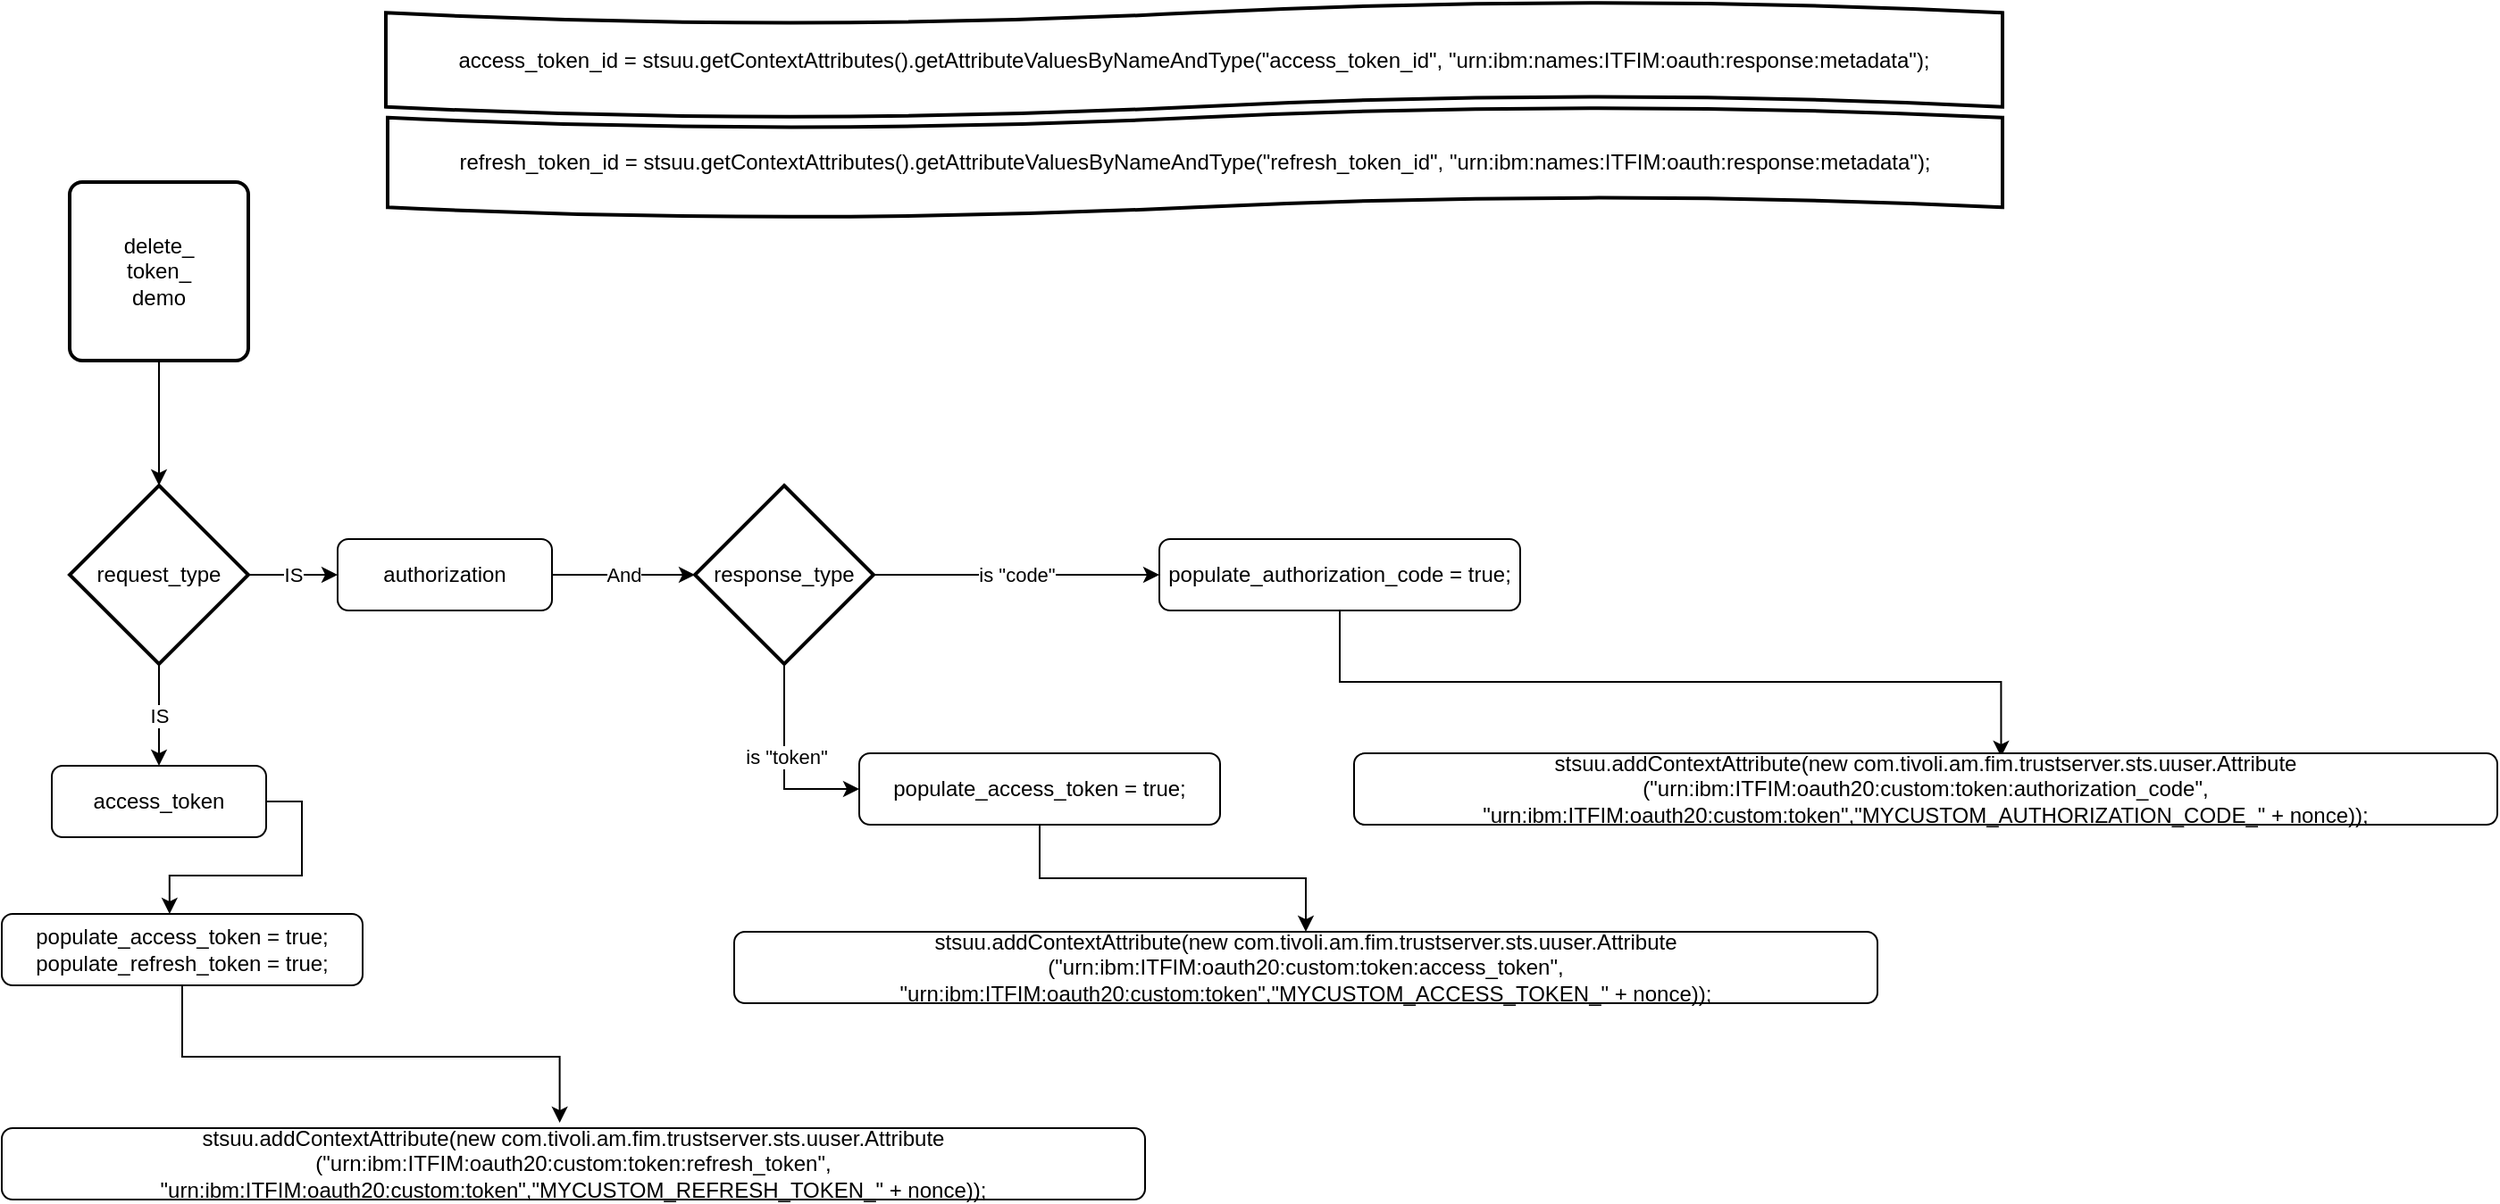 <mxfile version="20.8.18" type="github">
  <diagram id="C5RBs43oDa-KdzZeNtuy" name="Page-1">
    <mxGraphModel dx="1434" dy="788" grid="1" gridSize="10" guides="1" tooltips="1" connect="1" arrows="1" fold="1" page="1" pageScale="1" pageWidth="827" pageHeight="1169" math="0" shadow="0">
      <root>
        <mxCell id="WIyWlLk6GJQsqaUBKTNV-0" />
        <mxCell id="WIyWlLk6GJQsqaUBKTNV-1" parent="WIyWlLk6GJQsqaUBKTNV-0" />
        <mxCell id="8u9az_-6E9huGCgLwTI3-13" value="IS" style="edgeStyle=orthogonalEdgeStyle;rounded=0;orthogonalLoop=1;jettySize=auto;html=1;entryX=0;entryY=0.5;entryDx=0;entryDy=0;" parent="WIyWlLk6GJQsqaUBKTNV-1" source="8u9az_-6E9huGCgLwTI3-10" target="8u9az_-6E9huGCgLwTI3-12" edge="1">
          <mxGeometry relative="1" as="geometry" />
        </mxCell>
        <mxCell id="_euS-0L5MUva1uoUSyzm-1" value="IS" style="edgeStyle=orthogonalEdgeStyle;rounded=0;orthogonalLoop=1;jettySize=auto;html=1;" parent="WIyWlLk6GJQsqaUBKTNV-1" source="8u9az_-6E9huGCgLwTI3-10" target="_euS-0L5MUva1uoUSyzm-0" edge="1">
          <mxGeometry relative="1" as="geometry" />
        </mxCell>
        <mxCell id="8u9az_-6E9huGCgLwTI3-10" value="request_type" style="strokeWidth=2;html=1;shape=mxgraph.flowchart.decision;whiteSpace=wrap;" parent="WIyWlLk6GJQsqaUBKTNV-1" vertex="1">
          <mxGeometry x="108" y="490" width="100" height="100" as="geometry" />
        </mxCell>
        <mxCell id="8u9az_-6E9huGCgLwTI3-15" value="And" style="edgeStyle=orthogonalEdgeStyle;rounded=0;orthogonalLoop=1;jettySize=auto;html=1;" parent="WIyWlLk6GJQsqaUBKTNV-1" source="8u9az_-6E9huGCgLwTI3-12" target="8u9az_-6E9huGCgLwTI3-14" edge="1">
          <mxGeometry relative="1" as="geometry" />
        </mxCell>
        <mxCell id="8u9az_-6E9huGCgLwTI3-12" value="authorization" style="rounded=1;whiteSpace=wrap;html=1;fontSize=12;glass=0;strokeWidth=1;shadow=0;" parent="WIyWlLk6GJQsqaUBKTNV-1" vertex="1">
          <mxGeometry x="258" y="520" width="120" height="40" as="geometry" />
        </mxCell>
        <mxCell id="8u9az_-6E9huGCgLwTI3-17" value="is &quot;code&quot;" style="edgeStyle=orthogonalEdgeStyle;rounded=0;orthogonalLoop=1;jettySize=auto;html=1;" parent="WIyWlLk6GJQsqaUBKTNV-1" source="8u9az_-6E9huGCgLwTI3-14" target="8u9az_-6E9huGCgLwTI3-16" edge="1">
          <mxGeometry relative="1" as="geometry">
            <Array as="points">
              <mxPoint x="640" y="540" />
              <mxPoint x="640" y="540" />
            </Array>
          </mxGeometry>
        </mxCell>
        <mxCell id="6J8a5stnOlsp0kq5DlnN-2" style="edgeStyle=orthogonalEdgeStyle;rounded=0;orthogonalLoop=1;jettySize=auto;html=1;entryX=0;entryY=0.5;entryDx=0;entryDy=0;" parent="WIyWlLk6GJQsqaUBKTNV-1" source="8u9az_-6E9huGCgLwTI3-14" target="6J8a5stnOlsp0kq5DlnN-1" edge="1">
          <mxGeometry relative="1" as="geometry" />
        </mxCell>
        <mxCell id="6J8a5stnOlsp0kq5DlnN-3" value="is &quot;token&quot;" style="edgeLabel;html=1;align=center;verticalAlign=middle;resizable=0;points=[];" parent="6J8a5stnOlsp0kq5DlnN-2" vertex="1" connectable="0">
          <mxGeometry x="-0.081" y="1" relative="1" as="geometry">
            <mxPoint as="offset" />
          </mxGeometry>
        </mxCell>
        <mxCell id="8u9az_-6E9huGCgLwTI3-14" value="response_type" style="strokeWidth=2;html=1;shape=mxgraph.flowchart.decision;whiteSpace=wrap;" parent="WIyWlLk6GJQsqaUBKTNV-1" vertex="1">
          <mxGeometry x="458" y="490" width="100" height="100" as="geometry" />
        </mxCell>
        <mxCell id="6J8a5stnOlsp0kq5DlnN-8" style="edgeStyle=orthogonalEdgeStyle;rounded=0;orthogonalLoop=1;jettySize=auto;html=1;entryX=0.566;entryY=0.05;entryDx=0;entryDy=0;entryPerimeter=0;" parent="WIyWlLk6GJQsqaUBKTNV-1" source="8u9az_-6E9huGCgLwTI3-16" target="6J8a5stnOlsp0kq5DlnN-6" edge="1">
          <mxGeometry relative="1" as="geometry" />
        </mxCell>
        <mxCell id="8u9az_-6E9huGCgLwTI3-16" value="populate_authorization_code = true;" style="rounded=1;whiteSpace=wrap;html=1;fontSize=12;glass=0;strokeWidth=1;shadow=0;" parent="WIyWlLk6GJQsqaUBKTNV-1" vertex="1">
          <mxGeometry x="718" y="520" width="202" height="40" as="geometry" />
        </mxCell>
        <mxCell id="6J8a5stnOlsp0kq5DlnN-0" style="edgeStyle=orthogonalEdgeStyle;rounded=0;orthogonalLoop=1;jettySize=auto;html=1;entryX=0.5;entryY=0;entryDx=0;entryDy=0;entryPerimeter=0;" parent="WIyWlLk6GJQsqaUBKTNV-1" source="FqvtAqR_Rkzib5x8kWpQ-0" target="8u9az_-6E9huGCgLwTI3-10" edge="1">
          <mxGeometry relative="1" as="geometry" />
        </mxCell>
        <mxCell id="FqvtAqR_Rkzib5x8kWpQ-0" value="delete_&lt;br&gt;token_&lt;br&gt;demo" style="rounded=1;whiteSpace=wrap;html=1;absoluteArcSize=1;arcSize=14;strokeWidth=2;" parent="WIyWlLk6GJQsqaUBKTNV-1" vertex="1">
          <mxGeometry x="108" y="320" width="100" height="100" as="geometry" />
        </mxCell>
        <mxCell id="FqvtAqR_Rkzib5x8kWpQ-18" value="access_token_id =&amp;nbsp;stsuu.getContextAttributes().getAttributeValuesByNameAndType(&quot;access_token_id&quot;, &quot;urn:ibm:names:ITFIM:oauth:response:metadata&quot;);" style="shape=tape;whiteSpace=wrap;html=1;strokeWidth=2;size=0.19" parent="WIyWlLk6GJQsqaUBKTNV-1" vertex="1">
          <mxGeometry x="285" y="219" width="905" height="65" as="geometry" />
        </mxCell>
        <mxCell id="6J8a5stnOlsp0kq5DlnN-5" style="edgeStyle=orthogonalEdgeStyle;rounded=0;orthogonalLoop=1;jettySize=auto;html=1;exitX=1;exitY=0.5;exitDx=0;exitDy=0;entryX=0.465;entryY=0;entryDx=0;entryDy=0;entryPerimeter=0;" parent="WIyWlLk6GJQsqaUBKTNV-1" source="_euS-0L5MUva1uoUSyzm-0" target="6J8a5stnOlsp0kq5DlnN-4" edge="1">
          <mxGeometry relative="1" as="geometry" />
        </mxCell>
        <mxCell id="_euS-0L5MUva1uoUSyzm-0" value="access_token" style="rounded=1;whiteSpace=wrap;html=1;fontSize=12;glass=0;strokeWidth=1;shadow=0;" parent="WIyWlLk6GJQsqaUBKTNV-1" vertex="1">
          <mxGeometry x="98" y="647" width="120" height="40" as="geometry" />
        </mxCell>
        <mxCell id="_euS-0L5MUva1uoUSyzm-6" value="refresh_token_id = stsuu.getContextAttributes().getAttributeValuesByNameAndType(&quot;refresh_token_id&quot;, &quot;urn:ibm:names:ITFIM:oauth:response:metadata&quot;);" style="shape=tape;whiteSpace=wrap;html=1;strokeWidth=2;size=0.19" parent="WIyWlLk6GJQsqaUBKTNV-1" vertex="1">
          <mxGeometry x="286" y="278" width="904" height="62" as="geometry" />
        </mxCell>
        <mxCell id="6J8a5stnOlsp0kq5DlnN-10" style="edgeStyle=orthogonalEdgeStyle;rounded=0;orthogonalLoop=1;jettySize=auto;html=1;" parent="WIyWlLk6GJQsqaUBKTNV-1" source="6J8a5stnOlsp0kq5DlnN-1" target="6J8a5stnOlsp0kq5DlnN-9" edge="1">
          <mxGeometry relative="1" as="geometry" />
        </mxCell>
        <mxCell id="6J8a5stnOlsp0kq5DlnN-1" value="populate_access_token = true;" style="rounded=1;whiteSpace=wrap;html=1;fontSize=12;glass=0;strokeWidth=1;shadow=0;" parent="WIyWlLk6GJQsqaUBKTNV-1" vertex="1">
          <mxGeometry x="550" y="640" width="202" height="40" as="geometry" />
        </mxCell>
        <mxCell id="6J8a5stnOlsp0kq5DlnN-12" style="edgeStyle=orthogonalEdgeStyle;rounded=0;orthogonalLoop=1;jettySize=auto;html=1;entryX=0.488;entryY=-0.075;entryDx=0;entryDy=0;entryPerimeter=0;" parent="WIyWlLk6GJQsqaUBKTNV-1" source="6J8a5stnOlsp0kq5DlnN-4" target="6J8a5stnOlsp0kq5DlnN-11" edge="1">
          <mxGeometry relative="1" as="geometry" />
        </mxCell>
        <mxCell id="6J8a5stnOlsp0kq5DlnN-4" value="&lt;div&gt;populate_access_token = true;&lt;/div&gt;&lt;div&gt;   populate_refresh_token = true;&lt;/div&gt;" style="rounded=1;whiteSpace=wrap;html=1;fontSize=12;glass=0;strokeWidth=1;shadow=0;" parent="WIyWlLk6GJQsqaUBKTNV-1" vertex="1">
          <mxGeometry x="70" y="730" width="202" height="40" as="geometry" />
        </mxCell>
        <mxCell id="6J8a5stnOlsp0kq5DlnN-6" value="stsuu.addContextAttribute(new com.tivoli.am.fim.trustserver.sts.uuser.Attribute&lt;br&gt;(&quot;urn:ibm:ITFIM:oauth20:custom:token:authorization_code&quot;,&lt;br&gt;&quot;urn:ibm:ITFIM:oauth20:custom:token&quot;,&quot;MYCUSTOM_AUTHORIZATION_CODE_&quot; + nonce));" style="rounded=1;whiteSpace=wrap;html=1;fontSize=12;glass=0;strokeWidth=1;shadow=0;" parent="WIyWlLk6GJQsqaUBKTNV-1" vertex="1">
          <mxGeometry x="827" y="640" width="640" height="40" as="geometry" />
        </mxCell>
        <mxCell id="6J8a5stnOlsp0kq5DlnN-9" value="stsuu.addContextAttribute(new com.tivoli.am.fim.trustserver.sts.uuser.Attribute&lt;br&gt;(&quot;urn:ibm:ITFIM:oauth20:custom:token:access_token&quot;,&lt;br&gt;&quot;urn:ibm:ITFIM:oauth20:custom:token&quot;,&quot;MYCUSTOM_ACCESS_TOKEN_&quot; + nonce));" style="rounded=1;whiteSpace=wrap;html=1;fontSize=12;glass=0;strokeWidth=1;shadow=0;" parent="WIyWlLk6GJQsqaUBKTNV-1" vertex="1">
          <mxGeometry x="480" y="740" width="640" height="40" as="geometry" />
        </mxCell>
        <mxCell id="6J8a5stnOlsp0kq5DlnN-11" value="stsuu.addContextAttribute(new com.tivoli.am.fim.trustserver.sts.uuser.Attribute&lt;br&gt;(&quot;urn:ibm:ITFIM:oauth20:custom:token:refresh_token&quot;,&lt;br&gt;&quot;urn:ibm:ITFIM:oauth20:custom:token&quot;,&quot;MYCUSTOM_REFRESH_TOKEN_&quot; + nonce));" style="rounded=1;whiteSpace=wrap;html=1;fontSize=12;glass=0;strokeWidth=1;shadow=0;" parent="WIyWlLk6GJQsqaUBKTNV-1" vertex="1">
          <mxGeometry x="70" y="850" width="640" height="40" as="geometry" />
        </mxCell>
      </root>
    </mxGraphModel>
  </diagram>
</mxfile>
